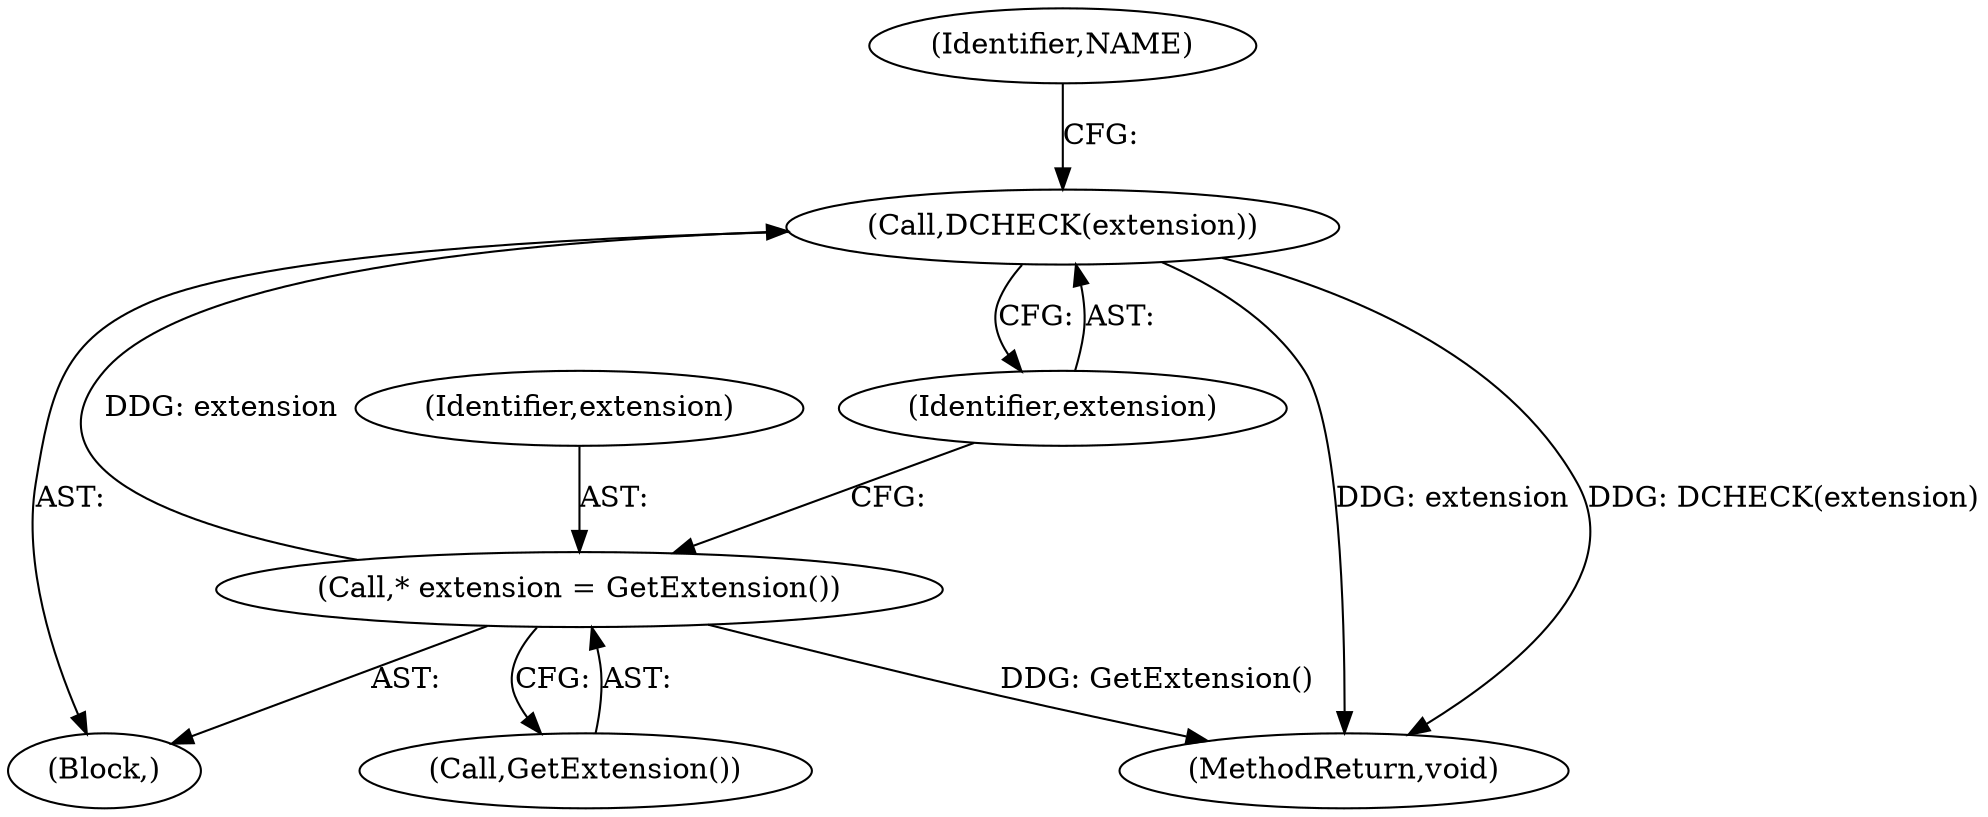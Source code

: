 digraph "0_Chrome_6b5f83842b5edb5d4bd6684b196b3630c6769731@pointer" {
"1000106" [label="(Call,DCHECK(extension))"];
"1000103" [label="(Call,* extension = GetExtension())"];
"1000109" [label="(Identifier,NAME)"];
"1000101" [label="(Block,)"];
"1000134" [label="(MethodReturn,void)"];
"1000104" [label="(Identifier,extension)"];
"1000103" [label="(Call,* extension = GetExtension())"];
"1000105" [label="(Call,GetExtension())"];
"1000106" [label="(Call,DCHECK(extension))"];
"1000107" [label="(Identifier,extension)"];
"1000106" -> "1000101"  [label="AST: "];
"1000106" -> "1000107"  [label="CFG: "];
"1000107" -> "1000106"  [label="AST: "];
"1000109" -> "1000106"  [label="CFG: "];
"1000106" -> "1000134"  [label="DDG: extension"];
"1000106" -> "1000134"  [label="DDG: DCHECK(extension)"];
"1000103" -> "1000106"  [label="DDG: extension"];
"1000103" -> "1000101"  [label="AST: "];
"1000103" -> "1000105"  [label="CFG: "];
"1000104" -> "1000103"  [label="AST: "];
"1000105" -> "1000103"  [label="AST: "];
"1000107" -> "1000103"  [label="CFG: "];
"1000103" -> "1000134"  [label="DDG: GetExtension()"];
}
